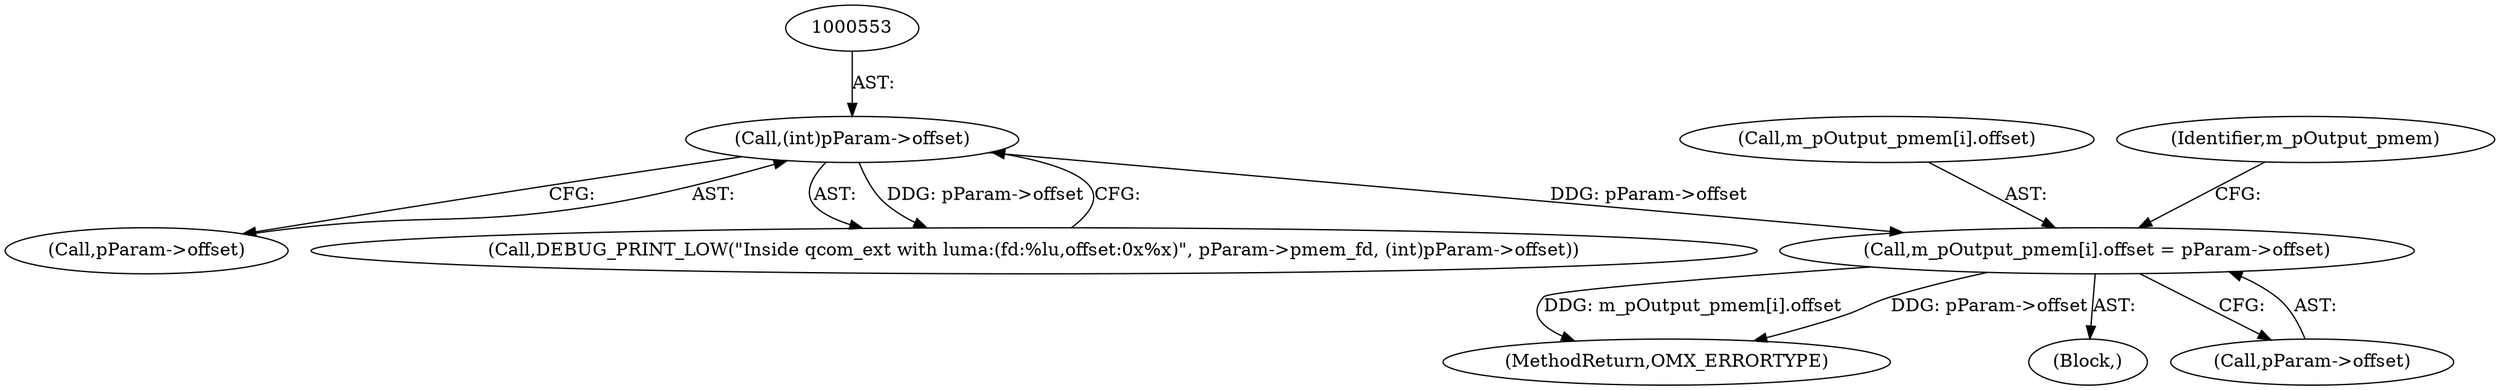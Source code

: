 digraph "0_Android_89913d7df36dbeb458ce165856bd6505a2ec647d_0@array" {
"1000566" [label="(Call,m_pOutput_pmem[i].offset = pParam->offset)"];
"1000552" [label="(Call,(int)pParam->offset)"];
"1000646" [label="(MethodReturn,OMX_ERRORTYPE)"];
"1000552" [label="(Call,(int)pParam->offset)"];
"1000546" [label="(Block,)"];
"1000567" [label="(Call,m_pOutput_pmem[i].offset)"];
"1000554" [label="(Call,pParam->offset)"];
"1000547" [label="(Call,DEBUG_PRINT_LOW(\"Inside qcom_ext with luma:(fd:%lu,offset:0x%x)\", pParam->pmem_fd, (int)pParam->offset))"];
"1000566" [label="(Call,m_pOutput_pmem[i].offset = pParam->offset)"];
"1000572" [label="(Call,pParam->offset)"];
"1000578" [label="(Identifier,m_pOutput_pmem)"];
"1000566" -> "1000546"  [label="AST: "];
"1000566" -> "1000572"  [label="CFG: "];
"1000567" -> "1000566"  [label="AST: "];
"1000572" -> "1000566"  [label="AST: "];
"1000578" -> "1000566"  [label="CFG: "];
"1000566" -> "1000646"  [label="DDG: m_pOutput_pmem[i].offset"];
"1000566" -> "1000646"  [label="DDG: pParam->offset"];
"1000552" -> "1000566"  [label="DDG: pParam->offset"];
"1000552" -> "1000547"  [label="AST: "];
"1000552" -> "1000554"  [label="CFG: "];
"1000553" -> "1000552"  [label="AST: "];
"1000554" -> "1000552"  [label="AST: "];
"1000547" -> "1000552"  [label="CFG: "];
"1000552" -> "1000547"  [label="DDG: pParam->offset"];
}
